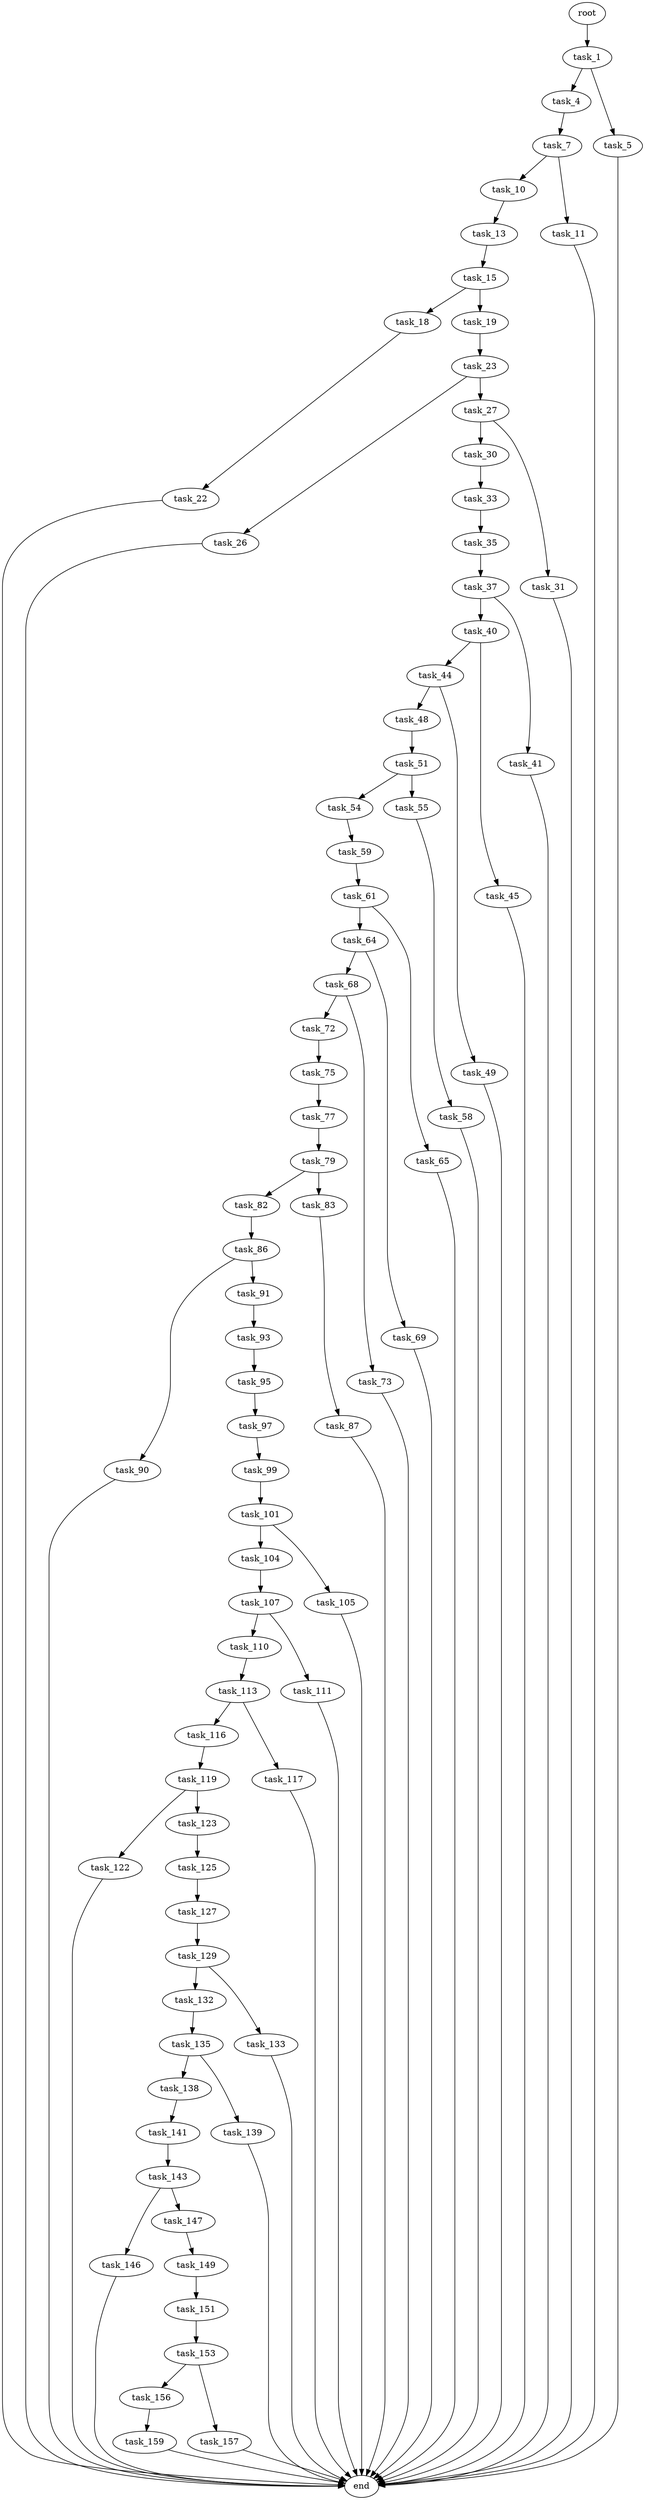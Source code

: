 digraph G {
  root [size="0.000000"];
  task_1 [size="549755813888.000000"];
  task_4 [size="1073741824000.000000"];
  task_5 [size="1073741824000.000000"];
  task_7 [size="368293445632.000000"];
  end [size="0.000000"];
  task_10 [size="368293445632.000000"];
  task_11 [size="782757789696.000000"];
  task_13 [size="1073741824000.000000"];
  task_15 [size="404976074.000000"];
  task_18 [size="111539444871.000000"];
  task_19 [size="1094512887927.000000"];
  task_22 [size="89012668356.000000"];
  task_23 [size="29647385492.000000"];
  task_26 [size="30438124378.000000"];
  task_27 [size="368293445632.000000"];
  task_30 [size="8442018097.000000"];
  task_31 [size="13046619970.000000"];
  task_33 [size="1316615703192.000000"];
  task_35 [size="1497883119.000000"];
  task_37 [size="2092892218.000000"];
  task_40 [size="5166919314.000000"];
  task_41 [size="1488429671.000000"];
  task_44 [size="25566879336.000000"];
  task_45 [size="114793163208.000000"];
  task_48 [size="279049188167.000000"];
  task_49 [size="240554744353.000000"];
  task_51 [size="368293445632.000000"];
  task_54 [size="68719476736.000000"];
  task_55 [size="95969824261.000000"];
  task_59 [size="549755813888.000000"];
  task_58 [size="10516570384.000000"];
  task_61 [size="1073741824000.000000"];
  task_64 [size="134217728000.000000"];
  task_65 [size="77453653525.000000"];
  task_68 [size="268635839522.000000"];
  task_69 [size="7490519157.000000"];
  task_72 [size="124365643963.000000"];
  task_73 [size="217597586305.000000"];
  task_75 [size="782757789696.000000"];
  task_77 [size="1073741824000.000000"];
  task_79 [size="16339691906.000000"];
  task_82 [size="207809875292.000000"];
  task_83 [size="68719476736.000000"];
  task_86 [size="134217728000.000000"];
  task_87 [size="1073741824000.000000"];
  task_90 [size="21354487636.000000"];
  task_91 [size="889822807796.000000"];
  task_93 [size="549755813888.000000"];
  task_95 [size="68719476736.000000"];
  task_97 [size="68148171984.000000"];
  task_99 [size="231928233984.000000"];
  task_101 [size="654246894860.000000"];
  task_104 [size="846554758549.000000"];
  task_105 [size="6232034134.000000"];
  task_107 [size="919361162322.000000"];
  task_110 [size="16436520028.000000"];
  task_111 [size="8559734555.000000"];
  task_113 [size="2472038031.000000"];
  task_116 [size="549755813888.000000"];
  task_117 [size="68719476736.000000"];
  task_119 [size="1400507094324.000000"];
  task_122 [size="19933984152.000000"];
  task_123 [size="68719476736.000000"];
  task_125 [size="174190741557.000000"];
  task_127 [size="29096585181.000000"];
  task_129 [size="20384596488.000000"];
  task_132 [size="489415264814.000000"];
  task_133 [size="29277618264.000000"];
  task_135 [size="549755813888.000000"];
  task_138 [size="27426325378.000000"];
  task_139 [size="11450461624.000000"];
  task_141 [size="169006507344.000000"];
  task_143 [size="711389153314.000000"];
  task_146 [size="595515777955.000000"];
  task_147 [size="68719476736.000000"];
  task_149 [size="564496575292.000000"];
  task_151 [size="13945489585.000000"];
  task_153 [size="68719476736.000000"];
  task_156 [size="28991029248.000000"];
  task_157 [size="8589934592.000000"];
  task_159 [size="368293445632.000000"];

  root -> task_1 [size="1.000000"];
  task_1 -> task_4 [size="536870912.000000"];
  task_1 -> task_5 [size="536870912.000000"];
  task_4 -> task_7 [size="838860800.000000"];
  task_5 -> end [size="1.000000"];
  task_7 -> task_10 [size="411041792.000000"];
  task_7 -> task_11 [size="411041792.000000"];
  task_10 -> task_13 [size="411041792.000000"];
  task_11 -> end [size="1.000000"];
  task_13 -> task_15 [size="838860800.000000"];
  task_15 -> task_18 [size="33554432.000000"];
  task_15 -> task_19 [size="33554432.000000"];
  task_18 -> task_22 [size="301989888.000000"];
  task_19 -> task_23 [size="838860800.000000"];
  task_22 -> end [size="1.000000"];
  task_23 -> task_26 [size="536870912.000000"];
  task_23 -> task_27 [size="536870912.000000"];
  task_26 -> end [size="1.000000"];
  task_27 -> task_30 [size="411041792.000000"];
  task_27 -> task_31 [size="411041792.000000"];
  task_30 -> task_33 [size="838860800.000000"];
  task_31 -> end [size="1.000000"];
  task_33 -> task_35 [size="838860800.000000"];
  task_35 -> task_37 [size="33554432.000000"];
  task_37 -> task_40 [size="209715200.000000"];
  task_37 -> task_41 [size="209715200.000000"];
  task_40 -> task_44 [size="301989888.000000"];
  task_40 -> task_45 [size="301989888.000000"];
  task_41 -> end [size="1.000000"];
  task_44 -> task_48 [size="679477248.000000"];
  task_44 -> task_49 [size="679477248.000000"];
  task_45 -> end [size="1.000000"];
  task_48 -> task_51 [size="411041792.000000"];
  task_49 -> end [size="1.000000"];
  task_51 -> task_54 [size="411041792.000000"];
  task_51 -> task_55 [size="411041792.000000"];
  task_54 -> task_59 [size="134217728.000000"];
  task_55 -> task_58 [size="209715200.000000"];
  task_59 -> task_61 [size="536870912.000000"];
  task_58 -> end [size="1.000000"];
  task_61 -> task_64 [size="838860800.000000"];
  task_61 -> task_65 [size="838860800.000000"];
  task_64 -> task_68 [size="209715200.000000"];
  task_64 -> task_69 [size="209715200.000000"];
  task_65 -> end [size="1.000000"];
  task_68 -> task_72 [size="209715200.000000"];
  task_68 -> task_73 [size="209715200.000000"];
  task_69 -> end [size="1.000000"];
  task_72 -> task_75 [size="209715200.000000"];
  task_73 -> end [size="1.000000"];
  task_75 -> task_77 [size="679477248.000000"];
  task_77 -> task_79 [size="838860800.000000"];
  task_79 -> task_82 [size="838860800.000000"];
  task_79 -> task_83 [size="838860800.000000"];
  task_82 -> task_86 [size="209715200.000000"];
  task_83 -> task_87 [size="134217728.000000"];
  task_86 -> task_90 [size="209715200.000000"];
  task_86 -> task_91 [size="209715200.000000"];
  task_87 -> end [size="1.000000"];
  task_90 -> end [size="1.000000"];
  task_91 -> task_93 [size="536870912.000000"];
  task_93 -> task_95 [size="536870912.000000"];
  task_95 -> task_97 [size="134217728.000000"];
  task_97 -> task_99 [size="209715200.000000"];
  task_99 -> task_101 [size="301989888.000000"];
  task_101 -> task_104 [size="536870912.000000"];
  task_101 -> task_105 [size="536870912.000000"];
  task_104 -> task_107 [size="838860800.000000"];
  task_105 -> end [size="1.000000"];
  task_107 -> task_110 [size="679477248.000000"];
  task_107 -> task_111 [size="679477248.000000"];
  task_110 -> task_113 [size="33554432.000000"];
  task_111 -> end [size="1.000000"];
  task_113 -> task_116 [size="134217728.000000"];
  task_113 -> task_117 [size="134217728.000000"];
  task_116 -> task_119 [size="536870912.000000"];
  task_117 -> end [size="1.000000"];
  task_119 -> task_122 [size="838860800.000000"];
  task_119 -> task_123 [size="838860800.000000"];
  task_122 -> end [size="1.000000"];
  task_123 -> task_125 [size="134217728.000000"];
  task_125 -> task_127 [size="301989888.000000"];
  task_127 -> task_129 [size="838860800.000000"];
  task_129 -> task_132 [size="679477248.000000"];
  task_129 -> task_133 [size="679477248.000000"];
  task_132 -> task_135 [size="411041792.000000"];
  task_133 -> end [size="1.000000"];
  task_135 -> task_138 [size="536870912.000000"];
  task_135 -> task_139 [size="536870912.000000"];
  task_138 -> task_141 [size="536870912.000000"];
  task_139 -> end [size="1.000000"];
  task_141 -> task_143 [size="134217728.000000"];
  task_143 -> task_146 [size="838860800.000000"];
  task_143 -> task_147 [size="838860800.000000"];
  task_146 -> end [size="1.000000"];
  task_147 -> task_149 [size="134217728.000000"];
  task_149 -> task_151 [size="536870912.000000"];
  task_151 -> task_153 [size="301989888.000000"];
  task_153 -> task_156 [size="134217728.000000"];
  task_153 -> task_157 [size="134217728.000000"];
  task_156 -> task_159 [size="75497472.000000"];
  task_157 -> end [size="1.000000"];
  task_159 -> end [size="1.000000"];
}
